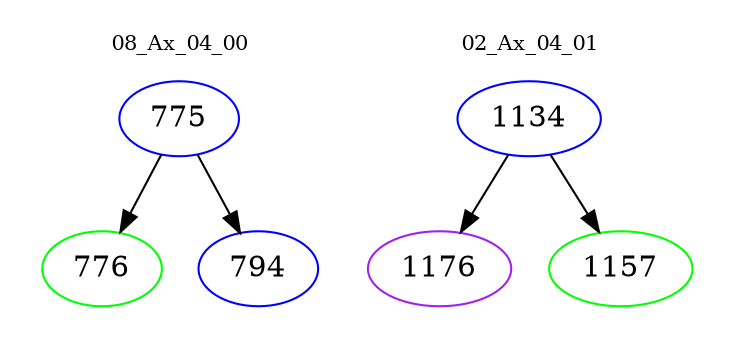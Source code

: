 digraph{
subgraph cluster_0 {
color = white
label = "08_Ax_04_00";
fontsize=10;
T0_775 [label="775", color="blue"]
T0_775 -> T0_776 [color="black"]
T0_776 [label="776", color="green"]
T0_775 -> T0_794 [color="black"]
T0_794 [label="794", color="blue"]
}
subgraph cluster_1 {
color = white
label = "02_Ax_04_01";
fontsize=10;
T1_1134 [label="1134", color="blue"]
T1_1134 -> T1_1176 [color="black"]
T1_1176 [label="1176", color="purple"]
T1_1134 -> T1_1157 [color="black"]
T1_1157 [label="1157", color="green"]
}
}
